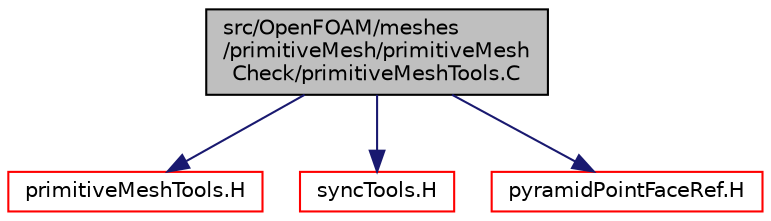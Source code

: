 digraph "src/OpenFOAM/meshes/primitiveMesh/primitiveMeshCheck/primitiveMeshTools.C"
{
  bgcolor="transparent";
  edge [fontname="Helvetica",fontsize="10",labelfontname="Helvetica",labelfontsize="10"];
  node [fontname="Helvetica",fontsize="10",shape=record];
  Node1 [label="src/OpenFOAM/meshes\l/primitiveMesh/primitiveMesh\lCheck/primitiveMeshTools.C",height=0.2,width=0.4,color="black", fillcolor="grey75", style="filled", fontcolor="black"];
  Node1 -> Node2 [color="midnightblue",fontsize="10",style="solid",fontname="Helvetica"];
  Node2 [label="primitiveMeshTools.H",height=0.2,width=0.4,color="red",URL="$a08922.html"];
  Node1 -> Node3 [color="midnightblue",fontsize="10",style="solid",fontname="Helvetica"];
  Node3 [label="syncTools.H",height=0.2,width=0.4,color="red",URL="$a08873.html"];
  Node1 -> Node4 [color="midnightblue",fontsize="10",style="solid",fontname="Helvetica"];
  Node4 [label="pyramidPointFaceRef.H",height=0.2,width=0.4,color="red",URL="$a08680.html"];
}
